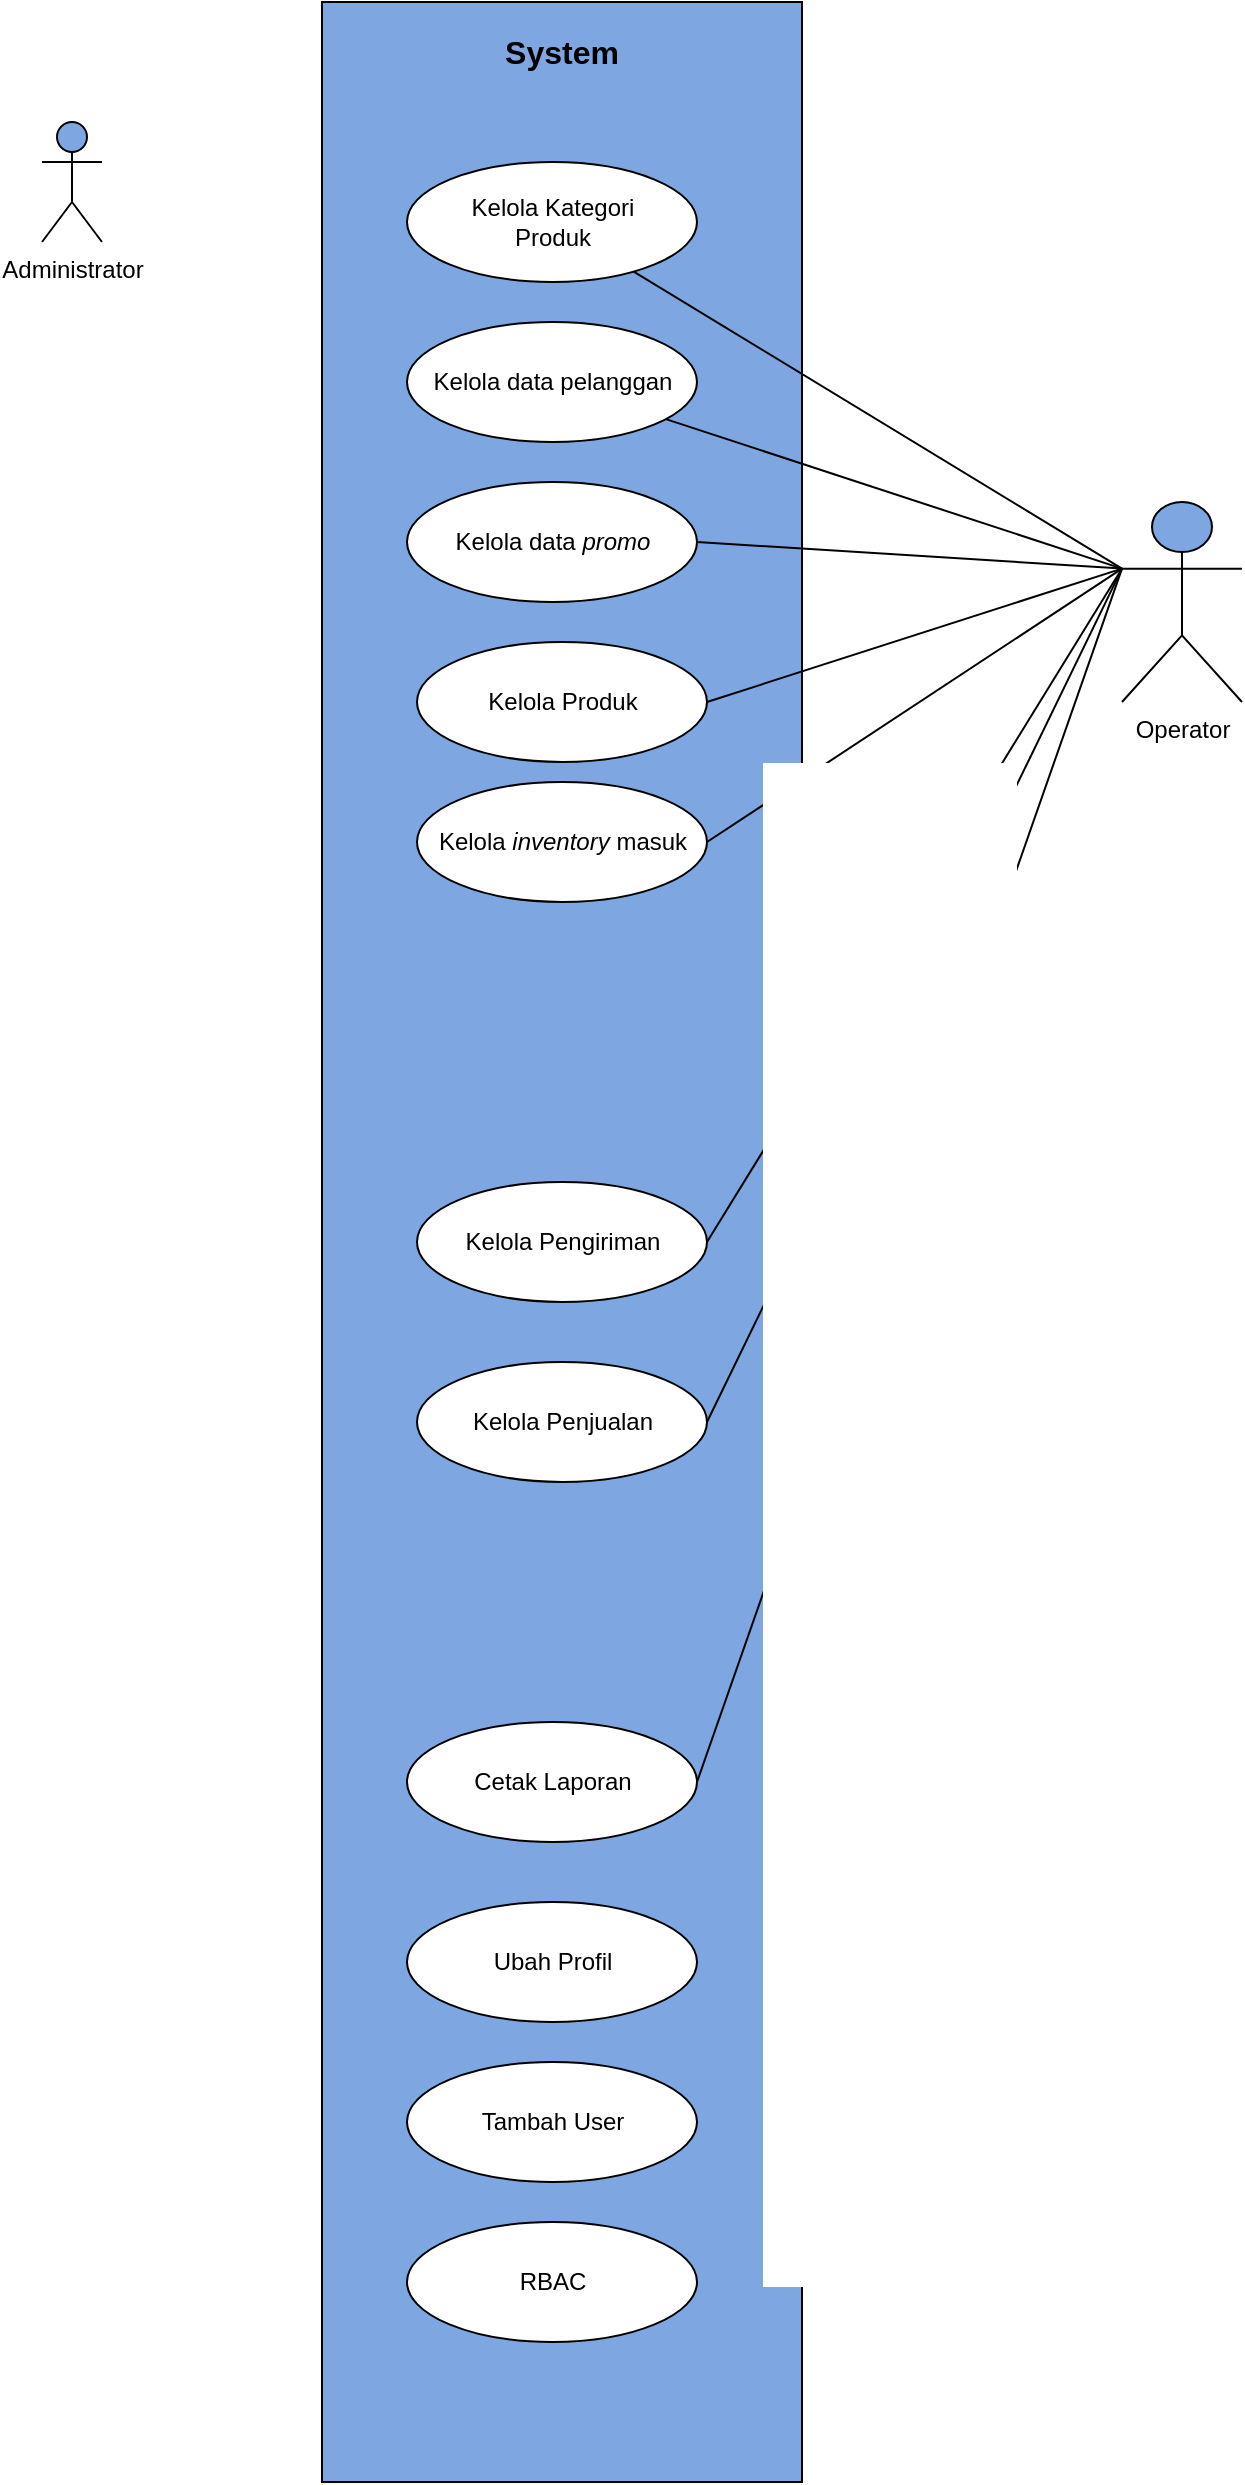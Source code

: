 <mxfile version="24.3.1" type="github">
  <diagram name="Page-1" id="6GL2j6caFHFInoVH31UJ">
    <mxGraphModel dx="1595" dy="840" grid="1" gridSize="10" guides="1" tooltips="1" connect="1" arrows="1" fold="1" page="1" pageScale="1" pageWidth="850" pageHeight="1100" math="0" shadow="0">
      <root>
        <mxCell id="0" />
        <mxCell id="1" parent="0" />
        <mxCell id="e-XMHh_016xHviX5zX3E-1" value="Administrator" style="shape=umlActor;verticalLabelPosition=bottom;verticalAlign=top;html=1;outlineConnect=0;fillColor=#7EA6E0;" vertex="1" parent="1">
          <mxGeometry x="120" y="330" width="30" height="60" as="geometry" />
        </mxCell>
        <mxCell id="e-XMHh_016xHviX5zX3E-3" value="" style="rounded=0;whiteSpace=wrap;html=1;fillColor=#7EA6E0;" vertex="1" parent="1">
          <mxGeometry x="260" y="270" width="240" height="1240" as="geometry" />
        </mxCell>
        <mxCell id="e-XMHh_016xHviX5zX3E-8" style="rounded=0;orthogonalLoop=1;jettySize=auto;html=1;exitX=0;exitY=0.333;exitDx=0;exitDy=0;exitPerimeter=0;endArrow=none;endFill=0;" edge="1" parent="1" source="e-XMHh_016xHviX5zX3E-4" target="e-XMHh_016xHviX5zX3E-7">
          <mxGeometry relative="1" as="geometry" />
        </mxCell>
        <mxCell id="e-XMHh_016xHviX5zX3E-16" style="rounded=0;orthogonalLoop=1;jettySize=auto;html=1;exitX=0;exitY=0.333;exitDx=0;exitDy=0;exitPerimeter=0;endArrow=none;endFill=0;" edge="1" parent="1" source="e-XMHh_016xHviX5zX3E-4" target="e-XMHh_016xHviX5zX3E-9">
          <mxGeometry relative="1" as="geometry" />
        </mxCell>
        <mxCell id="e-XMHh_016xHviX5zX3E-24" style="rounded=0;orthogonalLoop=1;jettySize=auto;html=1;exitX=0;exitY=0.333;exitDx=0;exitDy=0;exitPerimeter=0;entryX=1;entryY=0.5;entryDx=0;entryDy=0;endArrow=none;endFill=0;" edge="1" parent="1" source="e-XMHh_016xHviX5zX3E-4" target="e-XMHh_016xHviX5zX3E-23">
          <mxGeometry relative="1" as="geometry" />
        </mxCell>
        <mxCell id="e-XMHh_016xHviX5zX3E-4" value="Operator" style="shape=umlActor;verticalLabelPosition=bottom;verticalAlign=top;html=1;outlineConnect=0;fillColor=#7EA6E0;" vertex="1" parent="1">
          <mxGeometry x="660" y="520" width="60" height="100" as="geometry" />
        </mxCell>
        <mxCell id="e-XMHh_016xHviX5zX3E-7" value="Kelola Kategori&lt;div&gt;Produk&lt;/div&gt;" style="ellipse;whiteSpace=wrap;html=1;" vertex="1" parent="1">
          <mxGeometry x="302.5" y="350" width="145" height="60" as="geometry" />
        </mxCell>
        <mxCell id="e-XMHh_016xHviX5zX3E-9" value="Kelola data pelanggan" style="ellipse;whiteSpace=wrap;html=1;" vertex="1" parent="1">
          <mxGeometry x="302.5" y="430" width="145" height="60" as="geometry" />
        </mxCell>
        <mxCell id="e-XMHh_016xHviX5zX3E-10" value="Kelola &lt;i&gt;inventory&lt;/i&gt;&amp;nbsp;masuk" style="ellipse;whiteSpace=wrap;html=1;" vertex="1" parent="1">
          <mxGeometry x="307.5" y="660" width="145" height="60" as="geometry" />
        </mxCell>
        <mxCell id="e-XMHh_016xHviX5zX3E-11" value="Kelola Penjualan" style="ellipse;whiteSpace=wrap;html=1;" vertex="1" parent="1">
          <mxGeometry x="307.5" y="950" width="145" height="60" as="geometry" />
        </mxCell>
        <mxCell id="e-XMHh_016xHviX5zX3E-12" value="Kelola Pengiriman" style="ellipse;whiteSpace=wrap;html=1;" vertex="1" parent="1">
          <mxGeometry x="307.5" y="860" width="145" height="60" as="geometry" />
        </mxCell>
        <mxCell id="e-XMHh_016xHviX5zX3E-13" value="Cetak Laporan" style="ellipse;whiteSpace=wrap;html=1;" vertex="1" parent="1">
          <mxGeometry x="302.5" y="1130" width="145" height="60" as="geometry" />
        </mxCell>
        <mxCell id="e-XMHh_016xHviX5zX3E-14" value="Ubah Profil" style="ellipse;whiteSpace=wrap;html=1;" vertex="1" parent="1">
          <mxGeometry x="302.5" y="1220" width="145" height="60" as="geometry" />
        </mxCell>
        <mxCell id="e-XMHh_016xHviX5zX3E-17" style="rounded=0;orthogonalLoop=1;jettySize=auto;html=1;exitX=0;exitY=0.333;exitDx=0;exitDy=0;exitPerimeter=0;endArrow=none;endFill=0;entryX=1;entryY=0.5;entryDx=0;entryDy=0;" edge="1" parent="1" source="e-XMHh_016xHviX5zX3E-4" target="e-XMHh_016xHviX5zX3E-10">
          <mxGeometry relative="1" as="geometry">
            <mxPoint x="590" y="520" as="sourcePoint" />
            <mxPoint x="453" y="540" as="targetPoint" />
          </mxGeometry>
        </mxCell>
        <mxCell id="e-XMHh_016xHviX5zX3E-18" style="rounded=0;orthogonalLoop=1;jettySize=auto;html=1;endArrow=none;endFill=0;entryX=1;entryY=0.5;entryDx=0;entryDy=0;exitX=0;exitY=0.333;exitDx=0;exitDy=0;exitPerimeter=0;" edge="1" parent="1" source="e-XMHh_016xHviX5zX3E-4" target="e-XMHh_016xHviX5zX3E-11">
          <mxGeometry relative="1" as="geometry">
            <mxPoint x="560" y="530" as="sourcePoint" />
            <mxPoint x="458" y="630" as="targetPoint" />
          </mxGeometry>
        </mxCell>
        <mxCell id="e-XMHh_016xHviX5zX3E-19" style="rounded=0;orthogonalLoop=1;jettySize=auto;html=1;endArrow=none;endFill=0;entryX=1;entryY=0.5;entryDx=0;entryDy=0;exitX=0;exitY=0.333;exitDx=0;exitDy=0;exitPerimeter=0;" edge="1" parent="1" source="e-XMHh_016xHviX5zX3E-4" target="e-XMHh_016xHviX5zX3E-12">
          <mxGeometry relative="1" as="geometry">
            <mxPoint x="580" y="510" as="sourcePoint" />
            <mxPoint x="458" y="710" as="targetPoint" />
          </mxGeometry>
        </mxCell>
        <mxCell id="e-XMHh_016xHviX5zX3E-20" style="rounded=0;orthogonalLoop=1;jettySize=auto;html=1;endArrow=none;endFill=0;entryX=1;entryY=0.5;entryDx=0;entryDy=0;exitX=0;exitY=0.333;exitDx=0;exitDy=0;exitPerimeter=0;" edge="1" parent="1" source="e-XMHh_016xHviX5zX3E-4" target="e-XMHh_016xHviX5zX3E-13">
          <mxGeometry relative="1" as="geometry">
            <mxPoint x="660" y="550" as="sourcePoint" />
            <mxPoint x="458" y="790" as="targetPoint" />
          </mxGeometry>
        </mxCell>
        <mxCell id="e-XMHh_016xHviX5zX3E-21" value="Tambah User" style="ellipse;whiteSpace=wrap;html=1;" vertex="1" parent="1">
          <mxGeometry x="302.5" y="1300" width="145" height="60" as="geometry" />
        </mxCell>
        <mxCell id="e-XMHh_016xHviX5zX3E-22" value="RBAC" style="ellipse;whiteSpace=wrap;html=1;" vertex="1" parent="1">
          <mxGeometry x="302.5" y="1380" width="145" height="60" as="geometry" />
        </mxCell>
        <mxCell id="e-XMHh_016xHviX5zX3E-23" value="Kelola data &lt;i&gt;promo&lt;/i&gt;" style="ellipse;whiteSpace=wrap;html=1;" vertex="1" parent="1">
          <mxGeometry x="302.5" y="510" width="145" height="60" as="geometry" />
        </mxCell>
        <mxCell id="e-XMHh_016xHviX5zX3E-25" value="&lt;font style=&quot;font-size: 16px;&quot;&gt;System&lt;/font&gt;" style="text;html=1;align=center;verticalAlign=middle;whiteSpace=wrap;rounded=0;fontStyle=1" vertex="1" parent="1">
          <mxGeometry x="350" y="280" width="60" height="30" as="geometry" />
        </mxCell>
        <mxCell id="e-XMHh_016xHviX5zX3E-31" value="Kelola Produk" style="ellipse;whiteSpace=wrap;html=1;" vertex="1" parent="1">
          <mxGeometry x="307.5" y="590" width="145" height="60" as="geometry" />
        </mxCell>
        <mxCell id="e-XMHh_016xHviX5zX3E-32" style="rounded=0;orthogonalLoop=1;jettySize=auto;html=1;exitX=0;exitY=0.333;exitDx=0;exitDy=0;exitPerimeter=0;endArrow=none;endFill=0;entryX=1;entryY=0.5;entryDx=0;entryDy=0;" edge="1" parent="1" source="e-XMHh_016xHviX5zX3E-4" target="e-XMHh_016xHviX5zX3E-31">
          <mxGeometry relative="1" as="geometry">
            <mxPoint x="670" y="563" as="sourcePoint" />
            <mxPoint x="463" y="700" as="targetPoint" />
          </mxGeometry>
        </mxCell>
      </root>
    </mxGraphModel>
  </diagram>
</mxfile>
